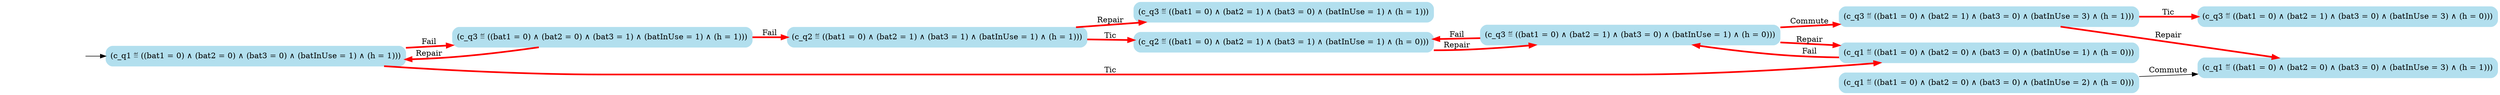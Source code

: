 digraph G {

	rankdir = LR;

	start_c_q1_23[style=invisible];

	node[shape=box, style="rounded, filled", color=lightblue2];

	c_q2_18[label="(c_q2 ≝ ((bat1 = 0) ∧ (bat2 = 1) ∧ (bat3 = 1) ∧ (batInUse = 1) ∧ (h = 0)))"];
	c_q2_26[label="(c_q2 ≝ ((bat1 = 0) ∧ (bat2 = 1) ∧ (bat3 = 1) ∧ (batInUse = 1) ∧ (h = 1)))"];
	c_q3_24[label="(c_q3 ≝ ((bat1 = 0) ∧ (bat2 = 0) ∧ (bat3 = 1) ∧ (batInUse = 1) ∧ (h = 1)))"];
	c_q3_19[label="(c_q3 ≝ ((bat1 = 0) ∧ (bat2 = 1) ∧ (bat3 = 0) ∧ (batInUse = 1) ∧ (h = 0)))"];
	c_q1_11[label="(c_q1 ≝ ((bat1 = 0) ∧ (bat2 = 0) ∧ (bat3 = 0) ∧ (batInUse = 3) ∧ (h = 1)))"];
	c_q3_27[label="(c_q3 ≝ ((bat1 = 0) ∧ (bat2 = 1) ∧ (bat3 = 0) ∧ (batInUse = 1) ∧ (h = 1)))"];
	c_q1_0[label="(c_q1 ≝ ((bat1 = 0) ∧ (bat2 = 0) ∧ (bat3 = 0) ∧ (batInUse = 2) ∧ (h = 0)))"];
	c_q1_13[label="(c_q1 ≝ ((bat1 = 0) ∧ (bat2 = 0) ∧ (bat3 = 0) ∧ (batInUse = 1) ∧ (h = 0)))"];
	c_q3_10[label="(c_q3 ≝ ((bat1 = 0) ∧ (bat2 = 1) ∧ (bat3 = 0) ∧ (batInUse = 3) ∧ (h = 1)))"];
	c_q3_9[label="(c_q3 ≝ ((bat1 = 0) ∧ (bat2 = 1) ∧ (bat3 = 0) ∧ (batInUse = 3) ∧ (h = 0)))"];
	c_q1_23[label="(c_q1 ≝ ((bat1 = 0) ∧ (bat2 = 0) ∧ (bat3 = 0) ∧ (batInUse = 1) ∧ (h = 1)))"];

	start_c_q1_23 -> c_q1_23;
	c_q1_0 -> c_q1_11[label="Commute"];
	c_q1_23 -> c_q1_13[label="Tic", penwidth=3, color=red];
	c_q1_13 -> c_q3_19[label="Fail", penwidth=3, color=red];
	c_q3_19 -> c_q3_10[label="Commute", penwidth=3, color=red];
	c_q3_10 -> c_q3_9[label="Tic", penwidth=3, color=red];
	c_q3_10 -> c_q1_11[label="Repair", penwidth=3, color=red];
	c_q3_19 -> c_q1_13[label="Repair", penwidth=3, color=red];
	c_q3_19 -> c_q2_18[label="Fail", penwidth=3, color=red];
	c_q2_26 -> c_q2_18[label="Tic", penwidth=3, color=red];
	c_q2_18 -> c_q3_19[label="Repair", penwidth=3, color=red];
	c_q1_23 -> c_q3_24[label="Fail", penwidth=3, color=red];
	c_q3_24 -> c_q1_23[label="Repair", penwidth=3, color=red];
	c_q3_24 -> c_q2_26[label="Fail", penwidth=3, color=red];
	c_q2_26 -> c_q3_27[label="Repair", penwidth=3, color=red];

}